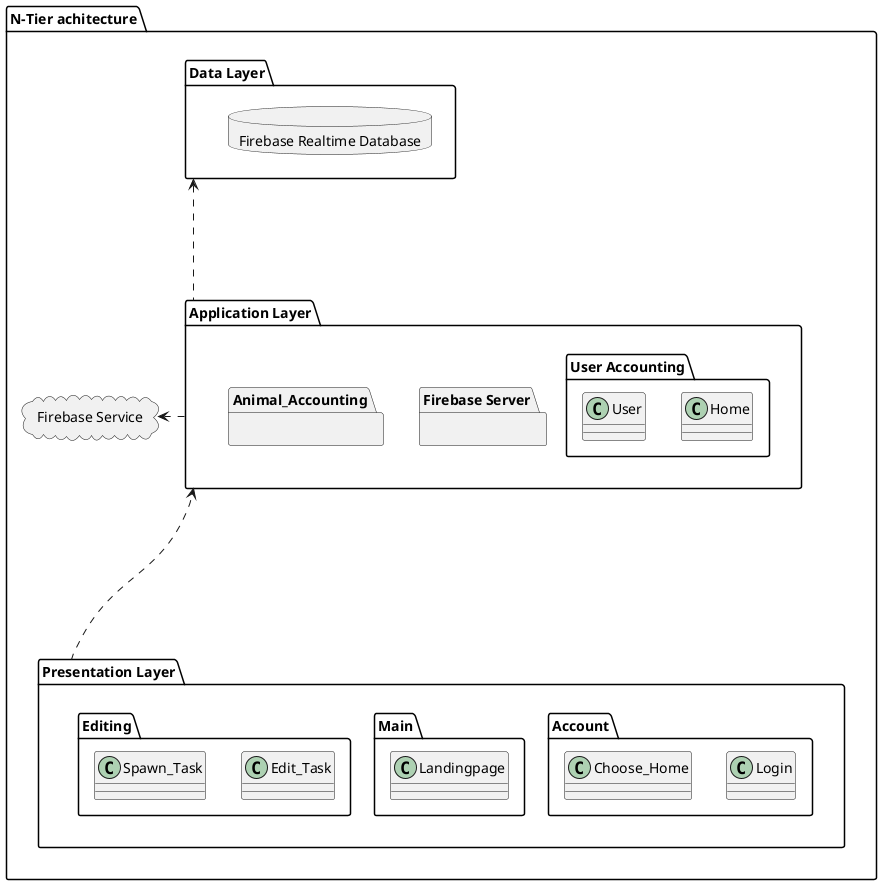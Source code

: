 @startuml design sprint 1

package "N-Tier achitecture" {
    package "Presentation Layer" as preslayer{
        package "Account" as frontend{
            class Login
            class Choose_Home
        }

        package "Main" as MN {
            class Landingpage 
        }
        
        package "Editing" as edit {
            class Edit_Task
            class Spawn_Task
        }
            
    }

    package "Application Layer" as applayer{
        package "Firebase Server" as server{}
        package "User Accounting" as admin{
            class Home 
            class User 
        }

        package "Animal_Accounting" as animalAdmin {}
    }

    package "Data Layer" as datalayer{

        package "Firebase Realtime Database" as DB <<Database>> {

        }
    }

     package "Firebase Service" as service <<Cloud>> {

    }

}

preslayer ...up..> applayer
applayer ..up..> datalayer
applayer ..right..> service
@enduml 